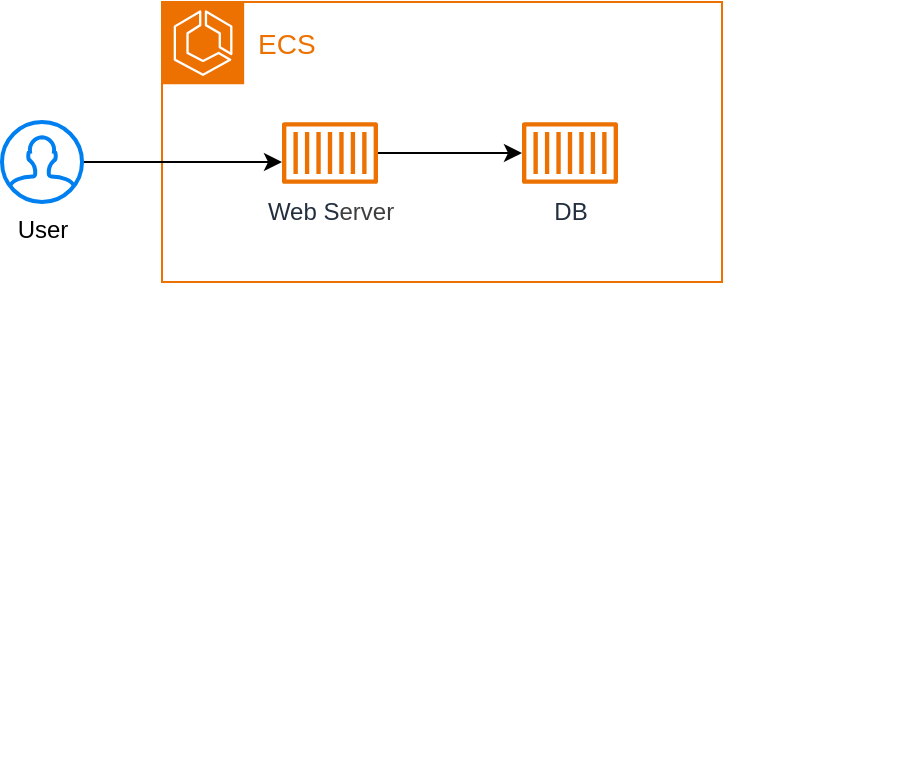 <mxfile>
    <diagram id="D_q1WEqE76OH_DLFb3fy" name="ページ1">
        <mxGraphModel dx="1132" dy="825" grid="1" gridSize="5" guides="1" tooltips="1" connect="1" arrows="1" fold="1" page="1" pageScale="1" pageWidth="827" pageHeight="1169" math="0" shadow="0">
            <root>
                <mxCell id="0"/>
                <mxCell id="1" parent="0"/>
                <mxCell id="9" value="" style="group;horizontal=1;labelPosition=right;verticalLabelPosition=middle;align=left;verticalAlign=middle;" vertex="1" connectable="0" parent="1">
                    <mxGeometry x="120" y="40" width="380" height="380" as="geometry"/>
                </mxCell>
                <mxCell id="4" value="" style="whiteSpace=wrap;html=1;fillColor=none;strokeColor=#ED7100;" vertex="1" parent="9">
                    <mxGeometry width="280" height="140" as="geometry"/>
                </mxCell>
                <mxCell id="8" value="&lt;font style=&quot;color: rgb(237, 113, 0);&quot;&gt;ECS&lt;/font&gt;" style="sketch=0;points=[[0,0,0],[0.25,0,0],[0.5,0,0],[0.75,0,0],[1,0,0],[0,1,0],[0.25,1,0],[0.5,1,0],[0.75,1,0],[1,1,0],[0,0.25,0],[0,0.5,0],[0,0.75,0],[1,0.25,0],[1,0.5,0],[1,0.75,0]];outlineConnect=0;fontColor=#232F3E;fillColor=#ED7100;strokeColor=#ffffff;dashed=0;verticalLabelPosition=middle;verticalAlign=middle;align=left;html=1;fontSize=14;fontStyle=0;aspect=fixed;shape=mxgraph.aws4.resourceIcon;resIcon=mxgraph.aws4.ecs;labelPosition=right;spacing=7;" vertex="1" parent="9">
                    <mxGeometry width="41.081" height="41.081" as="geometry"/>
                </mxCell>
                <mxCell id="13" value="Web S&lt;span style=&quot;color: rgb(63, 63, 63); background-color: transparent;&quot;&gt;erver&lt;/span&gt;" style="sketch=0;outlineConnect=0;fontColor=#232F3E;gradientColor=none;fillColor=#ED7100;strokeColor=none;dashed=0;verticalLabelPosition=bottom;verticalAlign=top;align=center;html=1;fontSize=12;fontStyle=0;aspect=fixed;pointerEvents=1;shape=mxgraph.aws4.container_1;" vertex="1" parent="9">
                    <mxGeometry x="60" y="60" width="48" height="31" as="geometry"/>
                </mxCell>
                <mxCell id="14" value="DB" style="sketch=0;outlineConnect=0;fontColor=#232F3E;gradientColor=none;fillColor=#ED7100;strokeColor=none;dashed=0;verticalLabelPosition=bottom;verticalAlign=top;align=center;html=1;fontSize=12;fontStyle=0;aspect=fixed;pointerEvents=1;shape=mxgraph.aws4.container_1;" vertex="1" parent="9">
                    <mxGeometry x="180" y="60" width="48" height="31" as="geometry"/>
                </mxCell>
                <mxCell id="16" value="" style="endArrow=classic;html=1;" edge="1" parent="9" source="13" target="14">
                    <mxGeometry width="50" height="50" relative="1" as="geometry">
                        <mxPoint x="135" y="125" as="sourcePoint"/>
                        <mxPoint x="160" y="75" as="targetPoint"/>
                    </mxGeometry>
                </mxCell>
                <mxCell id="15" value="" style="endArrow=classic;html=1;entryX=0;entryY=0.646;entryDx=0;entryDy=0;entryPerimeter=0;" edge="1" parent="1" target="13">
                    <mxGeometry width="50" height="50" relative="1" as="geometry">
                        <mxPoint x="80" y="120" as="sourcePoint"/>
                        <mxPoint x="175" y="120" as="targetPoint"/>
                    </mxGeometry>
                </mxCell>
                <mxCell id="6" value="User" style="html=1;verticalLabelPosition=bottom;align=center;labelBackgroundColor=#ffffff;verticalAlign=top;strokeWidth=2;strokeColor=#0080F0;shadow=0;dashed=0;shape=mxgraph.ios7.icons.user;" vertex="1" parent="1">
                    <mxGeometry x="40" y="100" width="40" height="40" as="geometry"/>
                </mxCell>
            </root>
        </mxGraphModel>
    </diagram>
</mxfile>